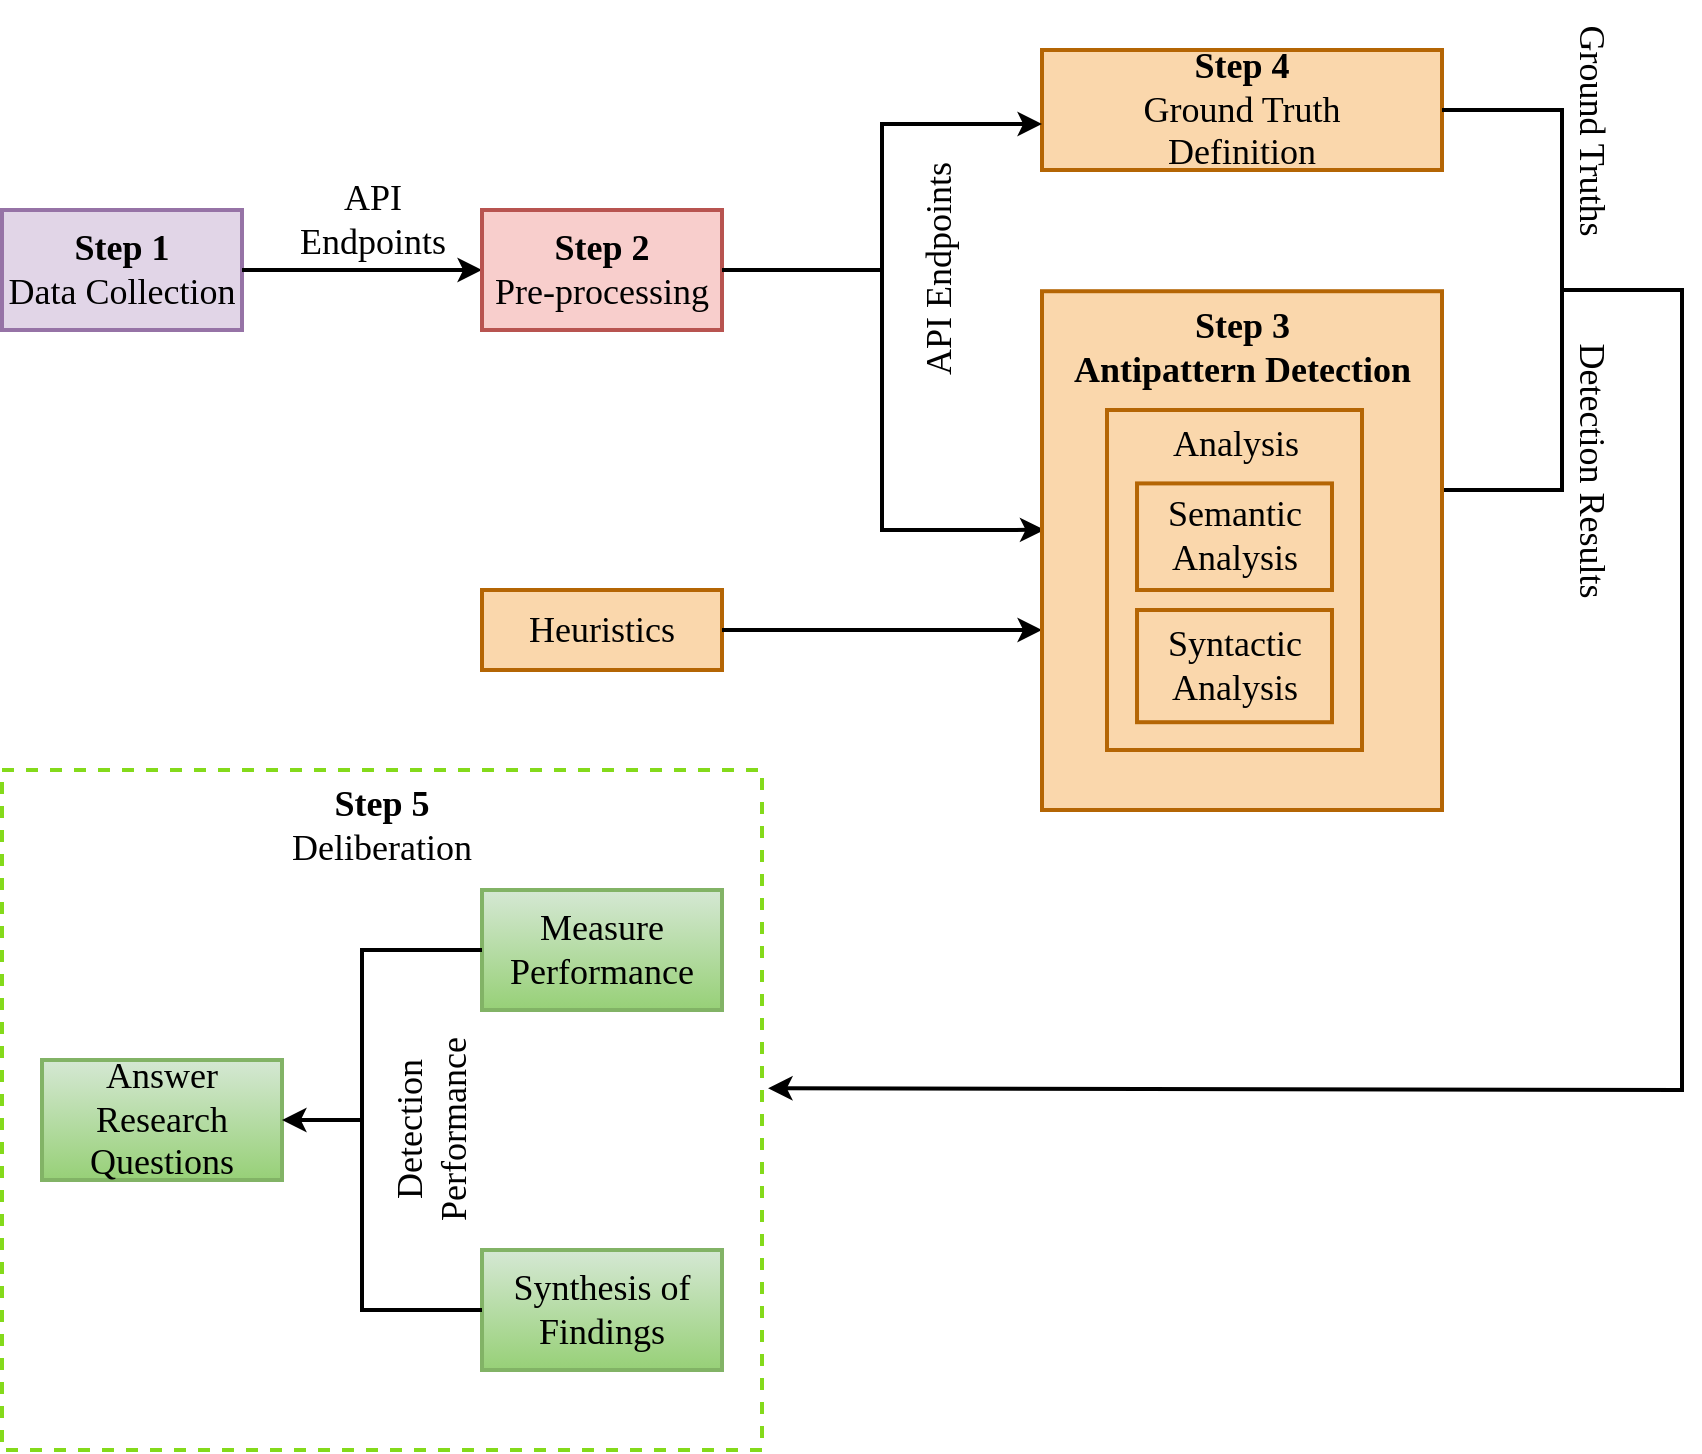 <mxfile version="24.7.6">
  <diagram name="Page-1" id="SU60sq1JpARpPboAShl4">
    <mxGraphModel dx="1434" dy="746" grid="1" gridSize="10" guides="1" tooltips="1" connect="1" arrows="1" fold="1" page="1" pageScale="1" pageWidth="1100" pageHeight="850" math="0" shadow="0">
      <root>
        <mxCell id="0" />
        <mxCell id="1" parent="0" />
        <mxCell id="pmOOVxwG420c-32HkS5u-1" value="&lt;font style=&quot;font-size: 18px;&quot;&gt;&lt;span style=&quot;font-size: 18px;&quot;&gt;&lt;b style=&quot;font-size: 18px;&quot;&gt;Step 1&lt;/b&gt;&lt;/span&gt;&lt;/font&gt;&lt;div style=&quot;font-size: 18px;&quot;&gt;&lt;font style=&quot;font-size: 18px;&quot;&gt;&lt;span style=&quot;font-size: 18px;&quot;&gt;Data&amp;nbsp;&lt;/span&gt;&lt;/font&gt;&lt;span style=&quot;font-size: 18px; background-color: initial;&quot;&gt;Collection&lt;/span&gt;&lt;/div&gt;" style="rounded=0;whiteSpace=wrap;html=1;strokeWidth=2;container=0;fontStyle=0;fontFamily=Times New Roman;fontSize=18;fillColor=#e1d5e7;strokeColor=#9673a6;" parent="1" vertex="1">
          <mxGeometry x="160" y="160" width="120" height="60" as="geometry" />
        </mxCell>
        <mxCell id="MPG2LtDlFFUvsX0TWPEw-3" value="" style="endArrow=classic;html=1;rounded=0;strokeWidth=2;entryX=0;entryY=0.5;entryDx=0;entryDy=0;fontStyle=0;exitX=1;exitY=0.5;exitDx=0;exitDy=0;fontFamily=Times New Roman;fontSize=18;" parent="1" source="pmOOVxwG420c-32HkS5u-1" target="MPG2LtDlFFUvsX0TWPEw-2" edge="1">
          <mxGeometry width="50" height="50" relative="1" as="geometry">
            <mxPoint x="120" y="420" as="sourcePoint" />
            <mxPoint x="580" y="330" as="targetPoint" />
            <Array as="points" />
          </mxGeometry>
        </mxCell>
        <mxCell id="MPG2LtDlFFUvsX0TWPEw-2" value="&lt;font style=&quot;font-size: 18px;&quot;&gt;&lt;b style=&quot;font-size: 18px;&quot;&gt;Step 2&lt;/b&gt;&lt;/font&gt;&lt;div style=&quot;font-size: 18px;&quot;&gt;&lt;font style=&quot;font-size: 18px;&quot;&gt;Pre-processing&lt;/font&gt;&lt;/div&gt;" style="rounded=0;whiteSpace=wrap;html=1;strokeWidth=2;container=0;fontStyle=0;fontFamily=Times New Roman;fontSize=18;fillColor=#f8cecc;strokeColor=#b85450;" parent="1" vertex="1">
          <mxGeometry x="400" y="160" width="120" height="60" as="geometry" />
        </mxCell>
        <mxCell id="MPG2LtDlFFUvsX0TWPEw-14" value="API&lt;div style=&quot;font-size: 18px;&quot;&gt;Endpoints&lt;/div&gt;" style="text;html=1;align=center;verticalAlign=middle;resizable=0;points=[];autosize=1;strokeColor=none;fillColor=none;fontFamily=Times New Roman;fontSize=18;" parent="1" vertex="1">
          <mxGeometry x="295" y="135" width="100" height="60" as="geometry" />
        </mxCell>
        <mxCell id="HHuTXF0BT0n3mswBOlXm-26" value="&lt;font style=&quot;font-size: 18px;&quot;&gt;&lt;span style=&quot;font-size: 18px;&quot;&gt;&lt;font style=&quot;font-size: 18px;&quot;&gt;Heuristics&lt;/font&gt;&lt;br style=&quot;font-size: 18px;&quot;&gt;&lt;/span&gt;&lt;/font&gt;" style="rounded=0;whiteSpace=wrap;html=1;strokeWidth=2;container=0;fontStyle=0;fontFamily=Times New Roman;fontSize=18;fillColor=#fad7ac;strokeColor=#b46504;" parent="1" vertex="1">
          <mxGeometry x="400" y="350" width="120" height="40" as="geometry" />
        </mxCell>
        <mxCell id="SRh0s-oIHB4yDXquQM8V-11" value="&lt;span style=&quot;border-color: var(--border-color); font-size: 18px;&quot;&gt;&lt;b style=&quot;font-size: 18px;&quot;&gt;Step 4&lt;/b&gt;&lt;/span&gt;&lt;font style=&quot;font-size: 18px;&quot;&gt;&lt;span style=&quot;font-size: 18px;&quot;&gt;&lt;br style=&quot;font-size: 18px;&quot;&gt;&lt;/span&gt;&lt;/font&gt;&lt;div style=&quot;font-size: 18px;&quot;&gt;&lt;span style=&quot;border-color: var(--border-color); font-size: 18px;&quot;&gt;Ground Truth&lt;/span&gt;&lt;/div&gt;&lt;div style=&quot;font-size: 18px;&quot;&gt;&lt;span style=&quot;border-color: var(--border-color); font-size: 18px;&quot;&gt;Definition&lt;/span&gt;&lt;/div&gt;" style="rounded=0;whiteSpace=wrap;html=1;strokeWidth=2;container=0;fontStyle=0;fontFamily=Times New Roman;fontSize=18;fillColor=#fad7ac;strokeColor=#b46504;" parent="1" vertex="1">
          <mxGeometry x="680" y="80" width="200" height="60" as="geometry" />
        </mxCell>
        <mxCell id="MPG2LtDlFFUvsX0TWPEw-16" value="API Endpoints" style="text;html=1;align=center;verticalAlign=middle;resizable=0;points=[];autosize=1;rotation=270;fontFamily=Times New Roman;fontSize=18;" parent="1" vertex="1">
          <mxGeometry x="563.72" y="170" width="130" height="40" as="geometry" />
        </mxCell>
        <mxCell id="MPG2LtDlFFUvsX0TWPEw-17" value="Ground Truths" style="text;html=1;align=center;verticalAlign=middle;resizable=0;points=[];autosize=1;fontFamily=Times New Roman;fontSize=18;rotation=90;" parent="1" vertex="1">
          <mxGeometry x="890" y="100" width="130" height="40" as="geometry" />
        </mxCell>
        <mxCell id="MPG2LtDlFFUvsX0TWPEw-18" value="Detection Results" style="text;html=1;align=center;verticalAlign=middle;resizable=0;points=[];autosize=1;fontFamily=Times New Roman;fontSize=18;rotation=90;" parent="1" vertex="1">
          <mxGeometry x="880" y="270" width="150" height="40" as="geometry" />
        </mxCell>
        <mxCell id="bsZUljo46k6Ao63WO0Gu-11" value="" style="endArrow=classic;html=1;rounded=0;strokeWidth=2;fontSize=18;exitX=1;exitY=0.5;exitDx=0;exitDy=0;" edge="1" parent="1" source="MPG2LtDlFFUvsX0TWPEw-2">
          <mxGeometry width="50" height="50" relative="1" as="geometry">
            <mxPoint x="550" y="190" as="sourcePoint" />
            <mxPoint x="680" y="117" as="targetPoint" />
            <Array as="points">
              <mxPoint x="600" y="190" />
              <mxPoint x="600" y="117" />
            </Array>
          </mxGeometry>
        </mxCell>
        <mxCell id="bsZUljo46k6Ao63WO0Gu-12" value="" style="endArrow=classic;html=1;rounded=0;entryX=0.006;entryY=0.46;entryDx=0;entryDy=0;entryPerimeter=0;strokeWidth=2;fontSize=18;" edge="1" parent="1" target="pmOOVxwG420c-32HkS5u-2">
          <mxGeometry width="50" height="50" relative="1" as="geometry">
            <mxPoint x="600" y="190" as="sourcePoint" />
            <mxPoint x="690" y="140" as="targetPoint" />
            <Array as="points">
              <mxPoint x="600" y="320" />
            </Array>
          </mxGeometry>
        </mxCell>
        <mxCell id="bsZUljo46k6Ao63WO0Gu-13" value="" style="endArrow=classic;html=1;rounded=0;strokeWidth=2;fontSize=18;exitX=1;exitY=0.5;exitDx=0;exitDy=0;" edge="1" parent="1" source="HHuTXF0BT0n3mswBOlXm-26">
          <mxGeometry width="50" height="50" relative="1" as="geometry">
            <mxPoint x="550" y="340" as="sourcePoint" />
            <mxPoint x="680" y="370" as="targetPoint" />
          </mxGeometry>
        </mxCell>
        <mxCell id="bsZUljo46k6Ao63WO0Gu-14" value="" style="endArrow=classic;html=1;rounded=0;entryX=1.008;entryY=0.468;entryDx=0;entryDy=0;entryPerimeter=0;strokeWidth=2;fontSize=18;" edge="1" parent="1" target="MPG2LtDlFFUvsX0TWPEw-9">
          <mxGeometry width="50" height="50" relative="1" as="geometry">
            <mxPoint x="840" y="300" as="sourcePoint" />
            <mxPoint x="960" y="610" as="targetPoint" />
            <Array as="points">
              <mxPoint x="940" y="300" />
              <mxPoint x="940" y="200" />
              <mxPoint x="1000" y="200" />
              <mxPoint x="1000" y="600" />
            </Array>
          </mxGeometry>
        </mxCell>
        <mxCell id="bsZUljo46k6Ao63WO0Gu-15" value="" style="endArrow=none;html=1;rounded=0;strokeWidth=2;fontSize=18;" edge="1" parent="1">
          <mxGeometry width="50" height="50" relative="1" as="geometry">
            <mxPoint x="880" y="110" as="sourcePoint" />
            <mxPoint x="940" y="200" as="targetPoint" />
            <Array as="points">
              <mxPoint x="940" y="110" />
            </Array>
          </mxGeometry>
        </mxCell>
        <mxCell id="pmOOVxwG420c-32HkS5u-2" value="&lt;font style=&quot;font-size: 18px;&quot;&gt;&lt;span style=&quot;font-size: 18px;&quot;&gt;&lt;br style=&quot;font-size: 18px;&quot;&gt;&lt;/span&gt;&lt;/font&gt;" style="rounded=0;whiteSpace=wrap;html=1;strokeWidth=2;container=0;fontStyle=0;fontFamily=Times New Roman;fontSize=18;fillColor=#fad7ac;strokeColor=#b46504;" parent="1" vertex="1">
          <mxGeometry x="680" y="200.61" width="200" height="259.39" as="geometry" />
        </mxCell>
        <mxCell id="pmOOVxwG420c-32HkS5u-4" value="&lt;div style=&quot;text-align: center; font-size: 18px;&quot;&gt;&lt;b style=&quot;font-size: 18px;&quot;&gt;Step 3&lt;/b&gt;&lt;/div&gt;&lt;div style=&quot;text-align: center; font-size: 18px;&quot;&gt;&lt;b style=&quot;font-size: 18px;&quot;&gt;Antipattern Detection&lt;/b&gt;&lt;/div&gt;" style="text;whiteSpace=wrap;html=1;container=0;strokeWidth=2;fontStyle=0;fontFamily=Times New Roman;fontSize=18;fillColor=none;" parent="1" vertex="1">
          <mxGeometry x="693.72" y="200.61" width="176.28" height="44.88" as="geometry" />
        </mxCell>
        <mxCell id="MPG2LtDlFFUvsX0TWPEw-4" value="Analysis" style="rounded=0;whiteSpace=wrap;html=1;strokeWidth=2;verticalAlign=top;fontFamily=Times New Roman;fontSize=18;fillColor=#fad7ac;strokeColor=#b46504;" parent="1" vertex="1">
          <mxGeometry x="712.5" y="260" width="127.5" height="170" as="geometry" />
        </mxCell>
        <mxCell id="ErhxkkcFe3KiioCIOO-B-2" value="&lt;div style=&quot;font-size: 18px;&quot;&gt;&lt;font style=&quot;font-size: 18px;&quot;&gt;&lt;span style=&quot;font-size: 18px;&quot;&gt;Semantic Analysis&lt;/span&gt;&lt;/font&gt;&lt;/div&gt;" style="rounded=0;whiteSpace=wrap;html=1;strokeWidth=2;container=0;fontStyle=0;fontFamily=Times New Roman;fontSize=18;fillColor=#fad7ac;strokeColor=#b46504;" parent="1" vertex="1">
          <mxGeometry x="727.509" y="296.711" width="97.484" height="53.293" as="geometry" />
        </mxCell>
        <mxCell id="MPG2LtDlFFUvsX0TWPEw-6" value="&lt;div style=&quot;font-size: 18px;&quot;&gt;&lt;font style=&quot;font-size: 18px;&quot;&gt;&lt;span style=&quot;font-size: 18px;&quot;&gt;Syntactic Analysis&lt;/span&gt;&lt;/font&gt;&lt;/div&gt;" style="rounded=0;whiteSpace=wrap;html=1;strokeWidth=2;container=0;fontStyle=0;fontFamily=Times New Roman;fontSize=18;fillColor=#fad7ac;strokeColor=#b46504;" parent="1" vertex="1">
          <mxGeometry x="727.509" y="360.003" width="97.484" height="56.098" as="geometry" />
        </mxCell>
        <mxCell id="bsZUljo46k6Ao63WO0Gu-22" value="" style="group;fontSize=18;" vertex="1" connectable="0" parent="1">
          <mxGeometry x="160" y="440" width="380" height="340" as="geometry" />
        </mxCell>
        <mxCell id="MPG2LtDlFFUvsX0TWPEw-9" value="&lt;b style=&quot;font-size: 18px;&quot;&gt;&lt;font style=&quot;font-size: 18px;&quot;&gt;Step 5&lt;/font&gt;&lt;/b&gt;&lt;div style=&quot;font-size: 18px;&quot;&gt;&lt;div style=&quot;font-size: 18px;&quot;&gt;&lt;font style=&quot;font-size: 18px;&quot;&gt;Deliberation&lt;/font&gt;&lt;/div&gt;&lt;div style=&quot;font-weight: bold; font-size: 18px;&quot;&gt;&lt;br style=&quot;font-size: 18px;&quot;&gt;&lt;/div&gt;&lt;/div&gt;" style="rounded=0;whiteSpace=wrap;html=1;verticalAlign=top;fontFamily=Times New Roman;dashed=1;strokeWidth=2;fontSize=18;strokeColor=#84da1b;" parent="bsZUljo46k6Ao63WO0Gu-22" vertex="1">
          <mxGeometry width="380" height="340" as="geometry" />
        </mxCell>
        <mxCell id="HHuTXF0BT0n3mswBOlXm-6" value="&lt;font style=&quot;font-size: 18px;&quot;&gt;&lt;span style=&quot;font-size: 18px;&quot;&gt;Measure Performance&lt;/span&gt;&lt;/font&gt;" style="rounded=0;whiteSpace=wrap;html=1;strokeWidth=2;container=0;fontStyle=0;fontFamily=Times New Roman;fontSize=18;fillColor=#d5e8d4;gradientColor=#97d077;strokeColor=#82b366;" parent="bsZUljo46k6Ao63WO0Gu-22" vertex="1">
          <mxGeometry x="240" y="60" width="120" height="60" as="geometry" />
        </mxCell>
        <mxCell id="HHuTXF0BT0n3mswBOlXm-10" value="&lt;font style=&quot;font-size: 18px;&quot;&gt;&lt;span style=&quot;font-size: 18px;&quot;&gt;Answer Research Questions&lt;br style=&quot;font-size: 18px;&quot;&gt;&lt;/span&gt;&lt;/font&gt;" style="rounded=0;whiteSpace=wrap;html=1;strokeWidth=2;container=0;fontStyle=0;fontFamily=Times New Roman;fontSize=18;fillColor=#d5e8d4;gradientColor=#97d077;strokeColor=#82b366;" parent="bsZUljo46k6Ao63WO0Gu-22" vertex="1">
          <mxGeometry x="20" y="145" width="120" height="60" as="geometry" />
        </mxCell>
        <mxCell id="MPG2LtDlFFUvsX0TWPEw-10" value="Synthesis of Findings" style="rounded=0;whiteSpace=wrap;html=1;strokeWidth=2;container=0;fontStyle=0;fontFamily=Times New Roman;fontSize=18;fillColor=#d5e8d4;gradientColor=#97d077;strokeColor=#82b366;" parent="bsZUljo46k6Ao63WO0Gu-22" vertex="1">
          <mxGeometry x="240" y="240" width="120" height="60" as="geometry" />
        </mxCell>
        <mxCell id="HHuTXF0BT0n3mswBOlXm-41" value="Detection&lt;div style=&quot;font-size: 18px;&quot;&gt;Performance&lt;/div&gt;" style="text;html=1;align=center;verticalAlign=middle;resizable=0;points=[];autosize=1;container=0;strokeWidth=2;fontStyle=0;fontFamily=Times New Roman;fontSize=18;rotation=270;" parent="bsZUljo46k6Ao63WO0Gu-22" vertex="1">
          <mxGeometry x="155" y="150" width="120" height="60" as="geometry" />
        </mxCell>
        <mxCell id="bsZUljo46k6Ao63WO0Gu-16" value="" style="endArrow=classic;html=1;rounded=0;entryX=1;entryY=0.5;entryDx=0;entryDy=0;strokeWidth=2;fontSize=18;exitX=0;exitY=0.5;exitDx=0;exitDy=0;" edge="1" parent="bsZUljo46k6Ao63WO0Gu-22" source="HHuTXF0BT0n3mswBOlXm-6" target="HHuTXF0BT0n3mswBOlXm-10">
          <mxGeometry width="50" height="50" relative="1" as="geometry">
            <mxPoint x="230" y="120" as="sourcePoint" />
            <mxPoint x="280" y="70" as="targetPoint" />
            <Array as="points">
              <mxPoint x="180" y="90" />
              <mxPoint x="180" y="175" />
            </Array>
          </mxGeometry>
        </mxCell>
        <mxCell id="bsZUljo46k6Ao63WO0Gu-17" value="" style="endArrow=none;html=1;rounded=0;strokeWidth=2;fontSize=18;exitX=0;exitY=0.5;exitDx=0;exitDy=0;" edge="1" parent="bsZUljo46k6Ao63WO0Gu-22" source="MPG2LtDlFFUvsX0TWPEw-10">
          <mxGeometry width="50" height="50" relative="1" as="geometry">
            <mxPoint x="230" y="220" as="sourcePoint" />
            <mxPoint x="180" y="170" as="targetPoint" />
            <Array as="points">
              <mxPoint x="180" y="270" />
            </Array>
          </mxGeometry>
        </mxCell>
      </root>
    </mxGraphModel>
  </diagram>
</mxfile>
